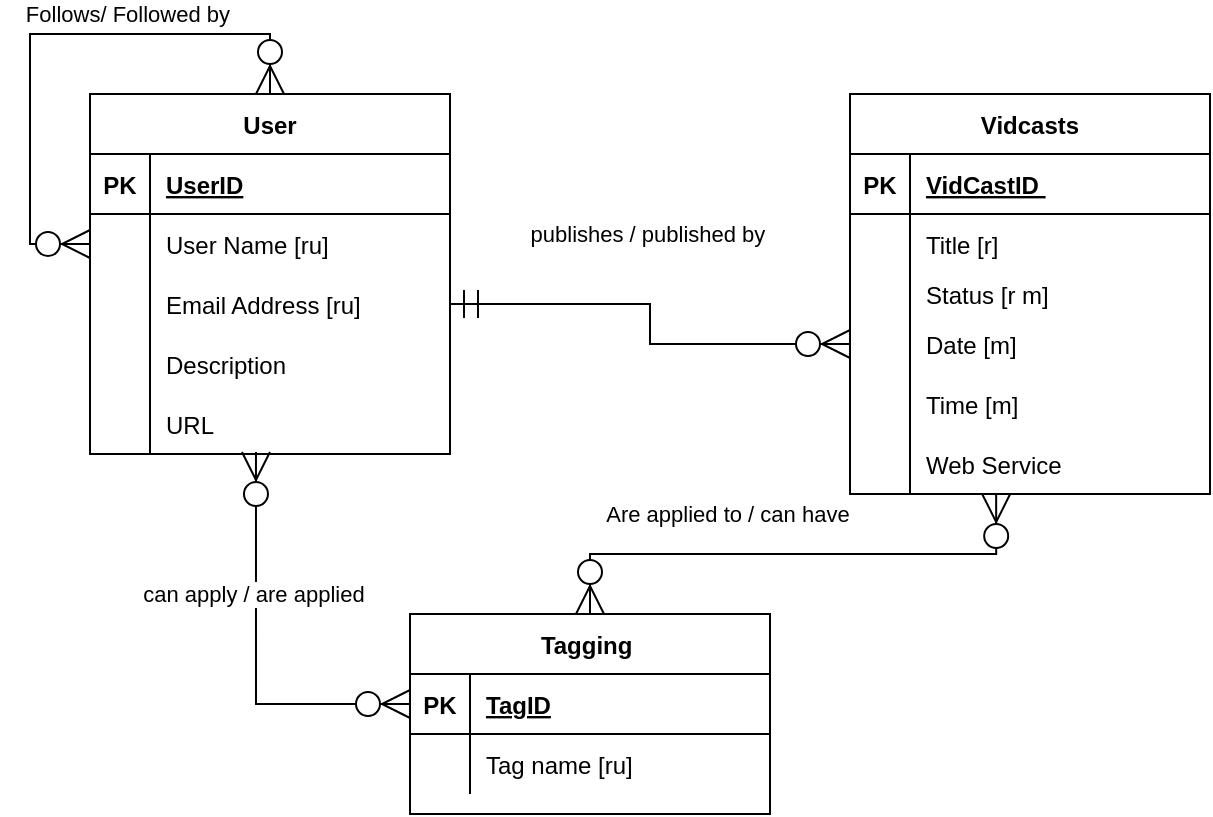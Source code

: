 <mxfile version="14.2.9" type="google"><diagram id="72Otv5d3QvmAfDzxM2FT" name="Page-1"><mxGraphModel dx="2062" dy="1122" grid="1" gridSize="10" guides="1" tooltips="1" connect="1" arrows="1" fold="1" page="1" pageScale="1" pageWidth="850" pageHeight="1100" math="0" shadow="0"><root><mxCell id="0"/><mxCell id="1" parent="0"/><mxCell id="h86Jb6_bVuwr9tq3zTH7-1" value="User" style="shape=table;startSize=30;container=1;collapsible=1;childLayout=tableLayout;fixedRows=1;rowLines=0;fontStyle=1;align=center;resizeLast=1;" vertex="1" parent="1"><mxGeometry x="100" y="80" width="180" height="180" as="geometry"/></mxCell><mxCell id="h86Jb6_bVuwr9tq3zTH7-2" value="" style="shape=partialRectangle;collapsible=0;dropTarget=0;pointerEvents=0;fillColor=none;top=0;left=0;bottom=1;right=0;points=[[0,0.5],[1,0.5]];portConstraint=eastwest;" vertex="1" parent="h86Jb6_bVuwr9tq3zTH7-1"><mxGeometry y="30" width="180" height="30" as="geometry"/></mxCell><mxCell id="h86Jb6_bVuwr9tq3zTH7-3" value="PK" style="shape=partialRectangle;connectable=0;fillColor=none;top=0;left=0;bottom=0;right=0;fontStyle=1;overflow=hidden;" vertex="1" parent="h86Jb6_bVuwr9tq3zTH7-2"><mxGeometry width="30" height="30" as="geometry"/></mxCell><mxCell id="h86Jb6_bVuwr9tq3zTH7-4" value="UserID" style="shape=partialRectangle;connectable=0;fillColor=none;top=0;left=0;bottom=0;right=0;align=left;spacingLeft=6;fontStyle=5;overflow=hidden;" vertex="1" parent="h86Jb6_bVuwr9tq3zTH7-2"><mxGeometry x="30" width="150" height="30" as="geometry"/></mxCell><mxCell id="h86Jb6_bVuwr9tq3zTH7-5" value="" style="shape=partialRectangle;collapsible=0;dropTarget=0;pointerEvents=0;fillColor=none;top=0;left=0;bottom=0;right=0;points=[[0,0.5],[1,0.5]];portConstraint=eastwest;" vertex="1" parent="h86Jb6_bVuwr9tq3zTH7-1"><mxGeometry y="60" width="180" height="30" as="geometry"/></mxCell><mxCell id="h86Jb6_bVuwr9tq3zTH7-6" value="" style="shape=partialRectangle;connectable=0;fillColor=none;top=0;left=0;bottom=0;right=0;editable=1;overflow=hidden;" vertex="1" parent="h86Jb6_bVuwr9tq3zTH7-5"><mxGeometry width="30" height="30" as="geometry"/></mxCell><mxCell id="h86Jb6_bVuwr9tq3zTH7-7" value="User Name [ru]" style="shape=partialRectangle;connectable=0;fillColor=none;top=0;left=0;bottom=0;right=0;align=left;spacingLeft=6;overflow=hidden;" vertex="1" parent="h86Jb6_bVuwr9tq3zTH7-5"><mxGeometry x="30" width="150" height="30" as="geometry"/></mxCell><mxCell id="h86Jb6_bVuwr9tq3zTH7-8" value="" style="shape=partialRectangle;collapsible=0;dropTarget=0;pointerEvents=0;fillColor=none;top=0;left=0;bottom=0;right=0;points=[[0,0.5],[1,0.5]];portConstraint=eastwest;" vertex="1" parent="h86Jb6_bVuwr9tq3zTH7-1"><mxGeometry y="90" width="180" height="30" as="geometry"/></mxCell><mxCell id="h86Jb6_bVuwr9tq3zTH7-9" value="" style="shape=partialRectangle;connectable=0;fillColor=none;top=0;left=0;bottom=0;right=0;editable=1;overflow=hidden;" vertex="1" parent="h86Jb6_bVuwr9tq3zTH7-8"><mxGeometry width="30" height="30" as="geometry"/></mxCell><mxCell id="h86Jb6_bVuwr9tq3zTH7-10" value="Email Address [ru]" style="shape=partialRectangle;connectable=0;fillColor=none;top=0;left=0;bottom=0;right=0;align=left;spacingLeft=6;overflow=hidden;" vertex="1" parent="h86Jb6_bVuwr9tq3zTH7-8"><mxGeometry x="30" width="150" height="30" as="geometry"/></mxCell><mxCell id="h86Jb6_bVuwr9tq3zTH7-41" value="" style="shape=partialRectangle;collapsible=0;dropTarget=0;pointerEvents=0;fillColor=none;top=0;left=0;bottom=0;right=0;points=[[0,0.5],[1,0.5]];portConstraint=eastwest;" vertex="1" parent="h86Jb6_bVuwr9tq3zTH7-1"><mxGeometry y="120" width="180" height="30" as="geometry"/></mxCell><mxCell id="h86Jb6_bVuwr9tq3zTH7-42" value="" style="shape=partialRectangle;connectable=0;fillColor=none;top=0;left=0;bottom=0;right=0;editable=1;overflow=hidden;" vertex="1" parent="h86Jb6_bVuwr9tq3zTH7-41"><mxGeometry width="30" height="30" as="geometry"/></mxCell><mxCell id="h86Jb6_bVuwr9tq3zTH7-43" value="Description " style="shape=partialRectangle;connectable=0;fillColor=none;top=0;left=0;bottom=0;right=0;align=left;spacingLeft=6;overflow=hidden;" vertex="1" parent="h86Jb6_bVuwr9tq3zTH7-41"><mxGeometry x="30" width="150" height="30" as="geometry"/></mxCell><mxCell id="h86Jb6_bVuwr9tq3zTH7-44" value="" style="shape=partialRectangle;collapsible=0;dropTarget=0;pointerEvents=0;fillColor=none;top=0;left=0;bottom=0;right=0;points=[[0,0.5],[1,0.5]];portConstraint=eastwest;" vertex="1" parent="h86Jb6_bVuwr9tq3zTH7-1"><mxGeometry y="150" width="180" height="30" as="geometry"/></mxCell><mxCell id="h86Jb6_bVuwr9tq3zTH7-45" value="" style="shape=partialRectangle;connectable=0;fillColor=none;top=0;left=0;bottom=0;right=0;editable=1;overflow=hidden;" vertex="1" parent="h86Jb6_bVuwr9tq3zTH7-44"><mxGeometry width="30" height="30" as="geometry"/></mxCell><mxCell id="h86Jb6_bVuwr9tq3zTH7-46" value="URL" style="shape=partialRectangle;connectable=0;fillColor=none;top=0;left=0;bottom=0;right=0;align=left;spacingLeft=6;overflow=hidden;" vertex="1" parent="h86Jb6_bVuwr9tq3zTH7-44"><mxGeometry x="30" width="150" height="30" as="geometry"/></mxCell><mxCell id="h86Jb6_bVuwr9tq3zTH7-102" value="Follows/ Followed by&amp;nbsp;" style="edgeStyle=orthogonalEdgeStyle;rounded=0;orthogonalLoop=1;jettySize=auto;html=1;exitX=0.5;exitY=0;exitDx=0;exitDy=0;entryX=0;entryY=0.5;entryDx=0;entryDy=0;endSize=12;startSize=12;startArrow=ERzeroToMany;startFill=1;endArrow=ERzeroToMany;endFill=1;" edge="1" parent="h86Jb6_bVuwr9tq3zTH7-1" source="h86Jb6_bVuwr9tq3zTH7-1" target="h86Jb6_bVuwr9tq3zTH7-5"><mxGeometry x="-0.298" y="-10" relative="1" as="geometry"><mxPoint as="offset"/></mxGeometry></mxCell><mxCell id="h86Jb6_bVuwr9tq3zTH7-47" value="Vidcasts" style="shape=table;startSize=30;container=1;collapsible=1;childLayout=tableLayout;fixedRows=1;rowLines=0;fontStyle=1;align=center;resizeLast=1;" vertex="1" parent="1"><mxGeometry x="480" y="80" width="180" height="200" as="geometry"/></mxCell><mxCell id="h86Jb6_bVuwr9tq3zTH7-48" value="" style="shape=partialRectangle;collapsible=0;dropTarget=0;pointerEvents=0;fillColor=none;top=0;left=0;bottom=1;right=0;points=[[0,0.5],[1,0.5]];portConstraint=eastwest;" vertex="1" parent="h86Jb6_bVuwr9tq3zTH7-47"><mxGeometry y="30" width="180" height="30" as="geometry"/></mxCell><mxCell id="h86Jb6_bVuwr9tq3zTH7-49" value="PK" style="shape=partialRectangle;connectable=0;fillColor=none;top=0;left=0;bottom=0;right=0;fontStyle=1;overflow=hidden;" vertex="1" parent="h86Jb6_bVuwr9tq3zTH7-48"><mxGeometry width="30" height="30" as="geometry"/></mxCell><mxCell id="h86Jb6_bVuwr9tq3zTH7-50" value="VidCastID " style="shape=partialRectangle;connectable=0;fillColor=none;top=0;left=0;bottom=0;right=0;align=left;spacingLeft=6;fontStyle=5;overflow=hidden;" vertex="1" parent="h86Jb6_bVuwr9tq3zTH7-48"><mxGeometry x="30" width="150" height="30" as="geometry"/></mxCell><mxCell id="h86Jb6_bVuwr9tq3zTH7-51" value="" style="shape=partialRectangle;collapsible=0;dropTarget=0;pointerEvents=0;fillColor=none;top=0;left=0;bottom=0;right=0;points=[[0,0.5],[1,0.5]];portConstraint=eastwest;" vertex="1" parent="h86Jb6_bVuwr9tq3zTH7-47"><mxGeometry y="60" width="180" height="30" as="geometry"/></mxCell><mxCell id="h86Jb6_bVuwr9tq3zTH7-52" value="" style="shape=partialRectangle;connectable=0;fillColor=none;top=0;left=0;bottom=0;right=0;editable=1;overflow=hidden;" vertex="1" parent="h86Jb6_bVuwr9tq3zTH7-51"><mxGeometry width="30" height="30" as="geometry"/></mxCell><mxCell id="h86Jb6_bVuwr9tq3zTH7-53" value="Title [r]" style="shape=partialRectangle;connectable=0;fillColor=none;top=0;left=0;bottom=0;right=0;align=left;spacingLeft=6;overflow=hidden;" vertex="1" parent="h86Jb6_bVuwr9tq3zTH7-51"><mxGeometry x="30" width="150" height="30" as="geometry"/></mxCell><mxCell id="h86Jb6_bVuwr9tq3zTH7-60" value="" style="shape=partialRectangle;collapsible=0;dropTarget=0;pointerEvents=0;fillColor=none;top=0;left=0;bottom=0;right=0;points=[[0,0.5],[1,0.5]];portConstraint=eastwest;" vertex="1" parent="h86Jb6_bVuwr9tq3zTH7-47"><mxGeometry y="90" width="180" height="20" as="geometry"/></mxCell><mxCell id="h86Jb6_bVuwr9tq3zTH7-61" value="" style="shape=partialRectangle;connectable=0;fillColor=none;top=0;left=0;bottom=0;right=0;editable=1;overflow=hidden;" vertex="1" parent="h86Jb6_bVuwr9tq3zTH7-60"><mxGeometry width="30" height="20" as="geometry"/></mxCell><mxCell id="h86Jb6_bVuwr9tq3zTH7-62" value="Status [r m]" style="shape=partialRectangle;connectable=0;fillColor=none;top=0;left=0;bottom=0;right=0;align=left;spacingLeft=6;overflow=hidden;" vertex="1" parent="h86Jb6_bVuwr9tq3zTH7-60"><mxGeometry x="30" width="150" height="20" as="geometry"/></mxCell><mxCell id="h86Jb6_bVuwr9tq3zTH7-54" value="" style="shape=partialRectangle;collapsible=0;dropTarget=0;pointerEvents=0;fillColor=none;top=0;left=0;bottom=0;right=0;points=[[0,0.5],[1,0.5]];portConstraint=eastwest;" vertex="1" parent="h86Jb6_bVuwr9tq3zTH7-47"><mxGeometry y="110" width="180" height="30" as="geometry"/></mxCell><mxCell id="h86Jb6_bVuwr9tq3zTH7-55" value="" style="shape=partialRectangle;connectable=0;fillColor=none;top=0;left=0;bottom=0;right=0;editable=1;overflow=hidden;" vertex="1" parent="h86Jb6_bVuwr9tq3zTH7-54"><mxGeometry width="30" height="30" as="geometry"/></mxCell><mxCell id="h86Jb6_bVuwr9tq3zTH7-56" value="Date [m]" style="shape=partialRectangle;connectable=0;fillColor=none;top=0;left=0;bottom=0;right=0;align=left;spacingLeft=6;overflow=hidden;" vertex="1" parent="h86Jb6_bVuwr9tq3zTH7-54"><mxGeometry x="30" width="150" height="30" as="geometry"/></mxCell><mxCell id="h86Jb6_bVuwr9tq3zTH7-57" value="" style="shape=partialRectangle;collapsible=0;dropTarget=0;pointerEvents=0;fillColor=none;top=0;left=0;bottom=0;right=0;points=[[0,0.5],[1,0.5]];portConstraint=eastwest;" vertex="1" parent="h86Jb6_bVuwr9tq3zTH7-47"><mxGeometry y="140" width="180" height="30" as="geometry"/></mxCell><mxCell id="h86Jb6_bVuwr9tq3zTH7-58" value="" style="shape=partialRectangle;connectable=0;fillColor=none;top=0;left=0;bottom=0;right=0;editable=1;overflow=hidden;" vertex="1" parent="h86Jb6_bVuwr9tq3zTH7-57"><mxGeometry width="30" height="30" as="geometry"/></mxCell><mxCell id="h86Jb6_bVuwr9tq3zTH7-59" value="Time [m]" style="shape=partialRectangle;connectable=0;fillColor=none;top=0;left=0;bottom=0;right=0;align=left;spacingLeft=6;overflow=hidden;" vertex="1" parent="h86Jb6_bVuwr9tq3zTH7-57"><mxGeometry x="30" width="150" height="30" as="geometry"/></mxCell><mxCell id="h86Jb6_bVuwr9tq3zTH7-63" value="" style="shape=partialRectangle;collapsible=0;dropTarget=0;pointerEvents=0;fillColor=none;top=0;left=0;bottom=0;right=0;points=[[0,0.5],[1,0.5]];portConstraint=eastwest;" vertex="1" parent="h86Jb6_bVuwr9tq3zTH7-47"><mxGeometry y="170" width="180" height="30" as="geometry"/></mxCell><mxCell id="h86Jb6_bVuwr9tq3zTH7-64" value="" style="shape=partialRectangle;connectable=0;fillColor=none;top=0;left=0;bottom=0;right=0;editable=1;overflow=hidden;" vertex="1" parent="h86Jb6_bVuwr9tq3zTH7-63"><mxGeometry width="30" height="30" as="geometry"/></mxCell><mxCell id="h86Jb6_bVuwr9tq3zTH7-65" value="Web Service " style="shape=partialRectangle;connectable=0;fillColor=none;top=0;left=0;bottom=0;right=0;align=left;spacingLeft=6;overflow=hidden;" vertex="1" parent="h86Jb6_bVuwr9tq3zTH7-63"><mxGeometry x="30" width="150" height="30" as="geometry"/></mxCell><mxCell id="h86Jb6_bVuwr9tq3zTH7-103" value="publishes / published by&amp;nbsp;" style="edgeStyle=orthogonalEdgeStyle;rounded=0;orthogonalLoop=1;jettySize=auto;html=1;exitX=1;exitY=0.5;exitDx=0;exitDy=0;entryX=0;entryY=0.5;entryDx=0;entryDy=0;startArrow=ERmandOne;startFill=0;startSize=12;endArrow=ERzeroToMany;endFill=1;endSize=12;" edge="1" parent="1" source="h86Jb6_bVuwr9tq3zTH7-8" target="h86Jb6_bVuwr9tq3zTH7-54"><mxGeometry x="-0.091" y="-35" relative="1" as="geometry"><mxPoint x="35" y="-35" as="offset"/></mxGeometry></mxCell><mxCell id="h86Jb6_bVuwr9tq3zTH7-130" value="Are applied to / can have&amp;nbsp;" style="edgeStyle=orthogonalEdgeStyle;rounded=0;orthogonalLoop=1;jettySize=auto;html=1;exitX=0.5;exitY=0;exitDx=0;exitDy=0;entryX=0.406;entryY=1;entryDx=0;entryDy=0;entryPerimeter=0;startArrow=ERzeroToMany;startFill=1;startSize=12;endArrow=ERzeroToMany;endFill=1;endSize=12;" edge="1" parent="1" source="h86Jb6_bVuwr9tq3zTH7-104" target="h86Jb6_bVuwr9tq3zTH7-63"><mxGeometry x="-0.24" y="20" relative="1" as="geometry"><mxPoint as="offset"/></mxGeometry></mxCell><mxCell id="h86Jb6_bVuwr9tq3zTH7-104" value="Tagging " style="shape=table;startSize=30;container=1;collapsible=1;childLayout=tableLayout;fixedRows=1;rowLines=0;fontStyle=1;align=center;resizeLast=1;" vertex="1" parent="1"><mxGeometry x="260" y="340" width="180" height="100" as="geometry"/></mxCell><mxCell id="h86Jb6_bVuwr9tq3zTH7-105" value="" style="shape=partialRectangle;collapsible=0;dropTarget=0;pointerEvents=0;fillColor=none;top=0;left=0;bottom=1;right=0;points=[[0,0.5],[1,0.5]];portConstraint=eastwest;" vertex="1" parent="h86Jb6_bVuwr9tq3zTH7-104"><mxGeometry y="30" width="180" height="30" as="geometry"/></mxCell><mxCell id="h86Jb6_bVuwr9tq3zTH7-106" value="PK" style="shape=partialRectangle;connectable=0;fillColor=none;top=0;left=0;bottom=0;right=0;fontStyle=1;overflow=hidden;" vertex="1" parent="h86Jb6_bVuwr9tq3zTH7-105"><mxGeometry width="30" height="30" as="geometry"/></mxCell><mxCell id="h86Jb6_bVuwr9tq3zTH7-107" value="TagID" style="shape=partialRectangle;connectable=0;fillColor=none;top=0;left=0;bottom=0;right=0;align=left;spacingLeft=6;fontStyle=5;overflow=hidden;" vertex="1" parent="h86Jb6_bVuwr9tq3zTH7-105"><mxGeometry x="30" width="150" height="30" as="geometry"/></mxCell><mxCell id="h86Jb6_bVuwr9tq3zTH7-108" value="" style="shape=partialRectangle;collapsible=0;dropTarget=0;pointerEvents=0;fillColor=none;top=0;left=0;bottom=0;right=0;points=[[0,0.5],[1,0.5]];portConstraint=eastwest;" vertex="1" parent="h86Jb6_bVuwr9tq3zTH7-104"><mxGeometry y="60" width="180" height="30" as="geometry"/></mxCell><mxCell id="h86Jb6_bVuwr9tq3zTH7-109" value="" style="shape=partialRectangle;connectable=0;fillColor=none;top=0;left=0;bottom=0;right=0;editable=1;overflow=hidden;" vertex="1" parent="h86Jb6_bVuwr9tq3zTH7-108"><mxGeometry width="30" height="30" as="geometry"/></mxCell><mxCell id="h86Jb6_bVuwr9tq3zTH7-110" value="Tag name [ru]" style="shape=partialRectangle;connectable=0;fillColor=none;top=0;left=0;bottom=0;right=0;align=left;spacingLeft=6;overflow=hidden;" vertex="1" parent="h86Jb6_bVuwr9tq3zTH7-108"><mxGeometry x="30" width="150" height="30" as="geometry"/></mxCell><mxCell id="h86Jb6_bVuwr9tq3zTH7-131" value="can apply / are applied&amp;nbsp;" style="edgeStyle=orthogonalEdgeStyle;rounded=0;orthogonalLoop=1;jettySize=auto;html=1;exitX=0;exitY=0.5;exitDx=0;exitDy=0;entryX=0.461;entryY=0.967;entryDx=0;entryDy=0;entryPerimeter=0;startArrow=ERzeroToMany;startFill=1;startSize=12;endArrow=ERzeroToMany;endFill=1;endSize=12;" edge="1" parent="1" source="h86Jb6_bVuwr9tq3zTH7-105" target="h86Jb6_bVuwr9tq3zTH7-44"><mxGeometry x="0.301" relative="1" as="geometry"><mxPoint as="offset"/></mxGeometry></mxCell></root></mxGraphModel></diagram></mxfile>